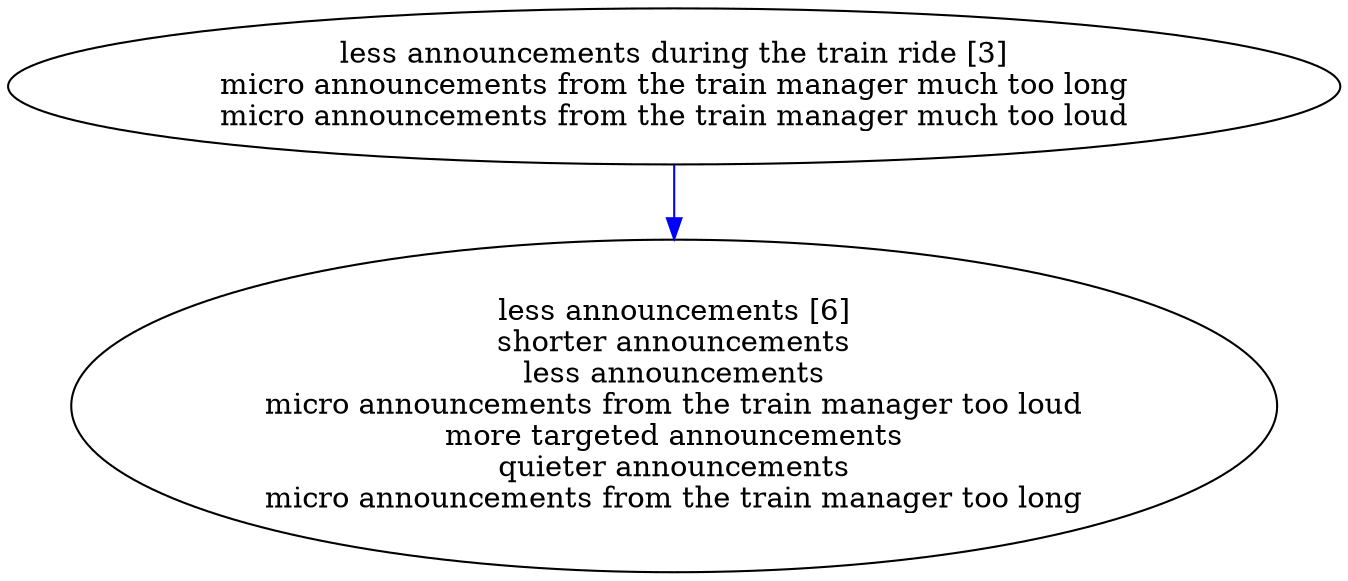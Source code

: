 digraph collapsedGraph {
"less announcements [6]\nshorter announcements\nless announcements\nmicro announcements from the train manager too loud\nmore targeted announcements\nquieter announcements\nmicro announcements from the train manager too long""less announcements during the train ride [3]\nmicro announcements from the train manager much too long\nmicro announcements from the train manager much too loud""less announcements during the train ride [3]\nmicro announcements from the train manager much too long\nmicro announcements from the train manager much too loud" -> "less announcements [6]\nshorter announcements\nless announcements\nmicro announcements from the train manager too loud\nmore targeted announcements\nquieter announcements\nmicro announcements from the train manager too long" [color=blue]
}